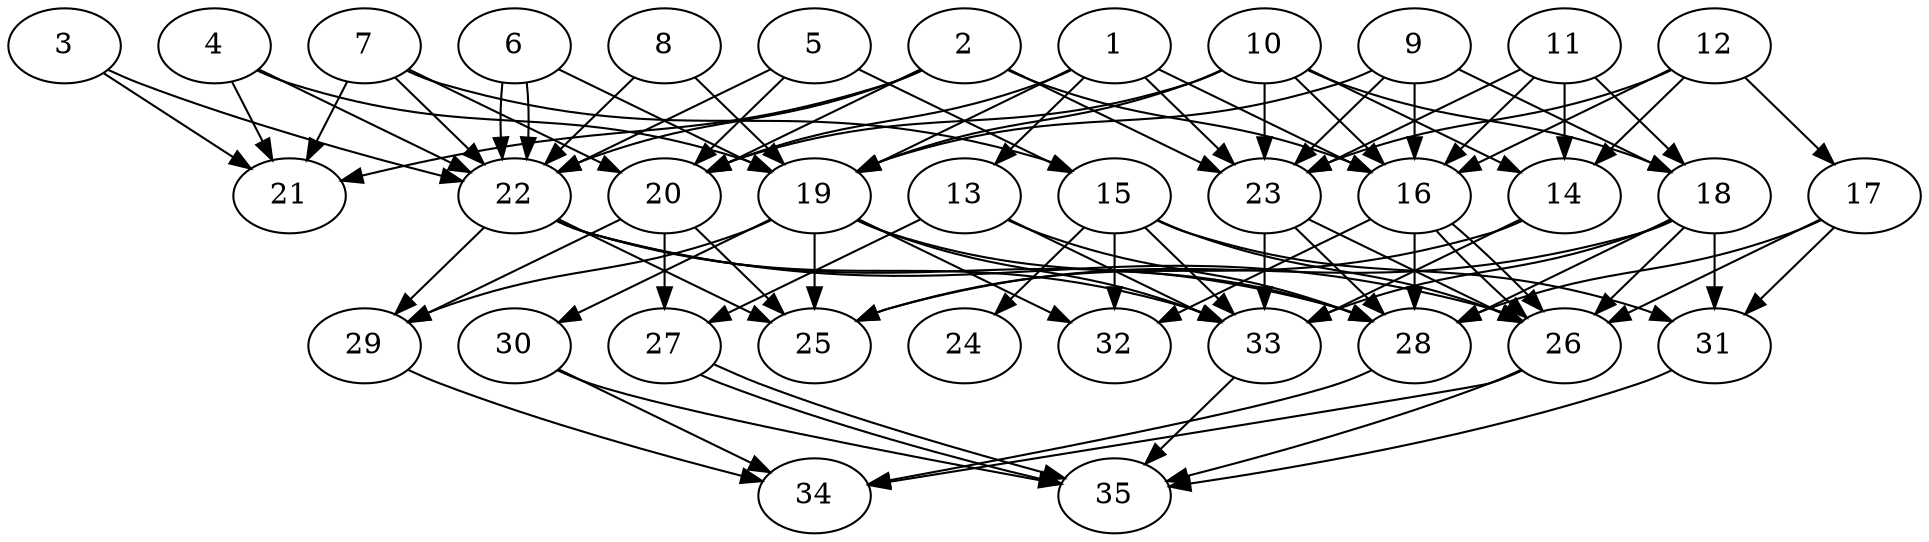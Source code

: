 // DAG automatically generated by daggen at Thu Oct  3 14:05:38 2019
// ./daggen --dot -n 35 --ccr 0.4 --fat 0.7 --regular 0.9 --density 0.7 --mindata 5242880 --maxdata 52428800 
digraph G {
  1 [size="87498240", alpha="0.16", expect_size="34999296"] 
  1 -> 13 [size ="34999296"]
  1 -> 16 [size ="34999296"]
  1 -> 19 [size ="34999296"]
  1 -> 20 [size ="34999296"]
  1 -> 23 [size ="34999296"]
  2 [size="127989760", alpha="0.18", expect_size="51195904"] 
  2 -> 16 [size ="51195904"]
  2 -> 20 [size ="51195904"]
  2 -> 21 [size ="51195904"]
  2 -> 22 [size ="51195904"]
  2 -> 23 [size ="51195904"]
  3 [size="82112000", alpha="0.01", expect_size="32844800"] 
  3 -> 21 [size ="32844800"]
  3 -> 22 [size ="32844800"]
  4 [size="108587520", alpha="0.03", expect_size="43435008"] 
  4 -> 19 [size ="43435008"]
  4 -> 21 [size ="43435008"]
  4 -> 22 [size ="43435008"]
  5 [size="60426240", alpha="0.04", expect_size="24170496"] 
  5 -> 15 [size ="24170496"]
  5 -> 20 [size ="24170496"]
  5 -> 22 [size ="24170496"]
  6 [size="26511360", alpha="0.06", expect_size="10604544"] 
  6 -> 19 [size ="10604544"]
  6 -> 22 [size ="10604544"]
  6 -> 22 [size ="10604544"]
  7 [size="105715200", alpha="0.04", expect_size="42286080"] 
  7 -> 15 [size ="42286080"]
  7 -> 20 [size ="42286080"]
  7 -> 21 [size ="42286080"]
  7 -> 22 [size ="42286080"]
  8 [size="76221440", alpha="0.18", expect_size="30488576"] 
  8 -> 19 [size ="30488576"]
  8 -> 22 [size ="30488576"]
  9 [size="87559680", alpha="0.04", expect_size="35023872"] 
  9 -> 16 [size ="35023872"]
  9 -> 18 [size ="35023872"]
  9 -> 19 [size ="35023872"]
  9 -> 23 [size ="35023872"]
  10 [size="41960960", alpha="0.04", expect_size="16784384"] 
  10 -> 14 [size ="16784384"]
  10 -> 16 [size ="16784384"]
  10 -> 18 [size ="16784384"]
  10 -> 19 [size ="16784384"]
  10 -> 20 [size ="16784384"]
  10 -> 23 [size ="16784384"]
  11 [size="101588480", alpha="0.13", expect_size="40635392"] 
  11 -> 14 [size ="40635392"]
  11 -> 16 [size ="40635392"]
  11 -> 18 [size ="40635392"]
  11 -> 23 [size ="40635392"]
  12 [size="80732160", alpha="0.18", expect_size="32292864"] 
  12 -> 14 [size ="32292864"]
  12 -> 16 [size ="32292864"]
  12 -> 17 [size ="32292864"]
  12 -> 23 [size ="32292864"]
  13 [size="66767360", alpha="0.09", expect_size="26706944"] 
  13 -> 27 [size ="26706944"]
  13 -> 28 [size ="26706944"]
  13 -> 33 [size ="26706944"]
  14 [size="75330560", alpha="0.10", expect_size="30132224"] 
  14 -> 25 [size ="30132224"]
  14 -> 33 [size ="30132224"]
  15 [size="91299840", alpha="0.16", expect_size="36519936"] 
  15 -> 24 [size ="36519936"]
  15 -> 26 [size ="36519936"]
  15 -> 31 [size ="36519936"]
  15 -> 32 [size ="36519936"]
  15 -> 33 [size ="36519936"]
  16 [size="116851200", alpha="0.01", expect_size="46740480"] 
  16 -> 26 [size ="46740480"]
  16 -> 26 [size ="46740480"]
  16 -> 28 [size ="46740480"]
  16 -> 32 [size ="46740480"]
  17 [size="34419200", alpha="0.14", expect_size="13767680"] 
  17 -> 26 [size ="13767680"]
  17 -> 28 [size ="13767680"]
  17 -> 31 [size ="13767680"]
  18 [size="58777600", alpha="0.06", expect_size="23511040"] 
  18 -> 25 [size ="23511040"]
  18 -> 26 [size ="23511040"]
  18 -> 28 [size ="23511040"]
  18 -> 31 [size ="23511040"]
  18 -> 33 [size ="23511040"]
  19 [size="46632960", alpha="0.02", expect_size="18653184"] 
  19 -> 25 [size ="18653184"]
  19 -> 28 [size ="18653184"]
  19 -> 29 [size ="18653184"]
  19 -> 30 [size ="18653184"]
  19 -> 32 [size ="18653184"]
  19 -> 33 [size ="18653184"]
  20 [size="68480000", alpha="0.03", expect_size="27392000"] 
  20 -> 25 [size ="27392000"]
  20 -> 27 [size ="27392000"]
  20 -> 29 [size ="27392000"]
  21 [size="92776960", alpha="0.18", expect_size="37110784"] 
  22 [size="50447360", alpha="0.12", expect_size="20178944"] 
  22 -> 25 [size ="20178944"]
  22 -> 26 [size ="20178944"]
  22 -> 28 [size ="20178944"]
  22 -> 29 [size ="20178944"]
  22 -> 33 [size ="20178944"]
  23 [size="40517120", alpha="0.17", expect_size="16206848"] 
  23 -> 26 [size ="16206848"]
  23 -> 28 [size ="16206848"]
  23 -> 33 [size ="16206848"]
  24 [size="96529920", alpha="0.19", expect_size="38611968"] 
  25 [size="36357120", alpha="0.09", expect_size="14542848"] 
  26 [size="14927360", alpha="0.01", expect_size="5970944"] 
  26 -> 34 [size ="5970944"]
  26 -> 35 [size ="5970944"]
  27 [size="19379200", alpha="0.08", expect_size="7751680"] 
  27 -> 35 [size ="7751680"]
  27 -> 35 [size ="7751680"]
  28 [size="101690880", alpha="0.07", expect_size="40676352"] 
  28 -> 34 [size ="40676352"]
  29 [size="21708800", alpha="0.18", expect_size="8683520"] 
  29 -> 34 [size ="8683520"]
  30 [size="31810560", alpha="0.14", expect_size="12724224"] 
  30 -> 34 [size ="12724224"]
  30 -> 35 [size ="12724224"]
  31 [size="52062720", alpha="0.04", expect_size="20825088"] 
  31 -> 35 [size ="20825088"]
  32 [size="38894080", alpha="0.07", expect_size="15557632"] 
  33 [size="107187200", alpha="0.18", expect_size="42874880"] 
  33 -> 35 [size ="42874880"]
  34 [size="90017280", alpha="0.00", expect_size="36006912"] 
  35 [size="82869760", alpha="0.16", expect_size="33147904"] 
}

